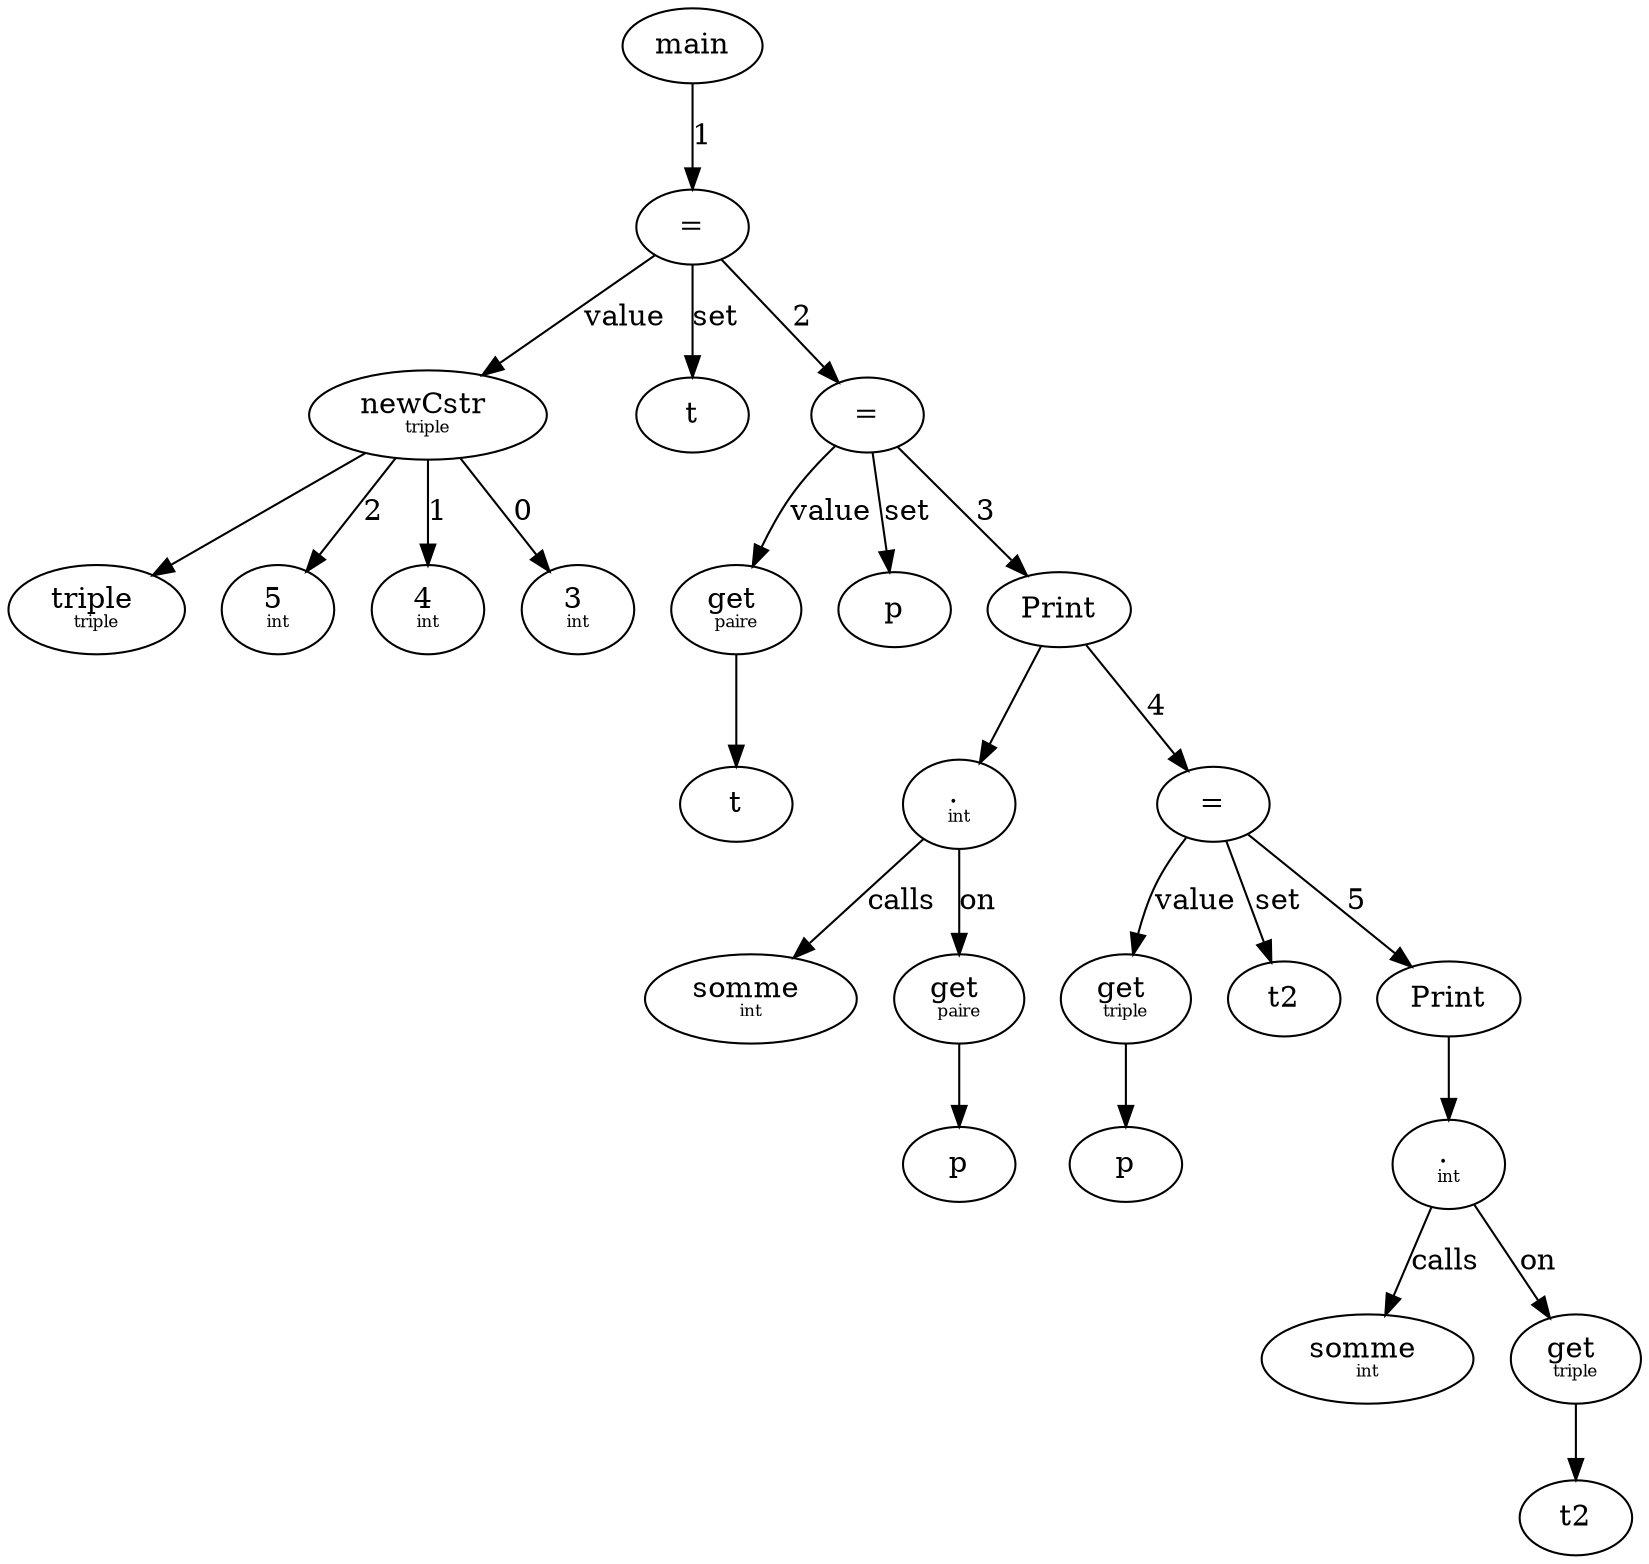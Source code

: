 digraph AST {
  node0 [label="main"];
  node1 [label="="];
  node2 [label=<newCstr <BR/><FONT POINT-SIZE="8.0">triple</FONT>>];
  node4 [label=<triple <BR/><FONT POINT-SIZE="8.0">triple</FONT>>];
  node7 [label=<5 <BR/><FONT POINT-SIZE="8.0">int</FONT>>];
  node6 [label=<4 <BR/><FONT POINT-SIZE="8.0">int</FONT>>];
  node5 [label=<3 <BR/><FONT POINT-SIZE="8.0">int</FONT>>];
  node3 [label="t"];
  node8 [label="="];
  node9 [label=<get <BR/><FONT POINT-SIZE="8.0">paire</FONT>>];
  node11 [label="t"];
  node10 [label="p"];
  node12 [label="Print"];
  node13 [label=<. <BR/><FONT POINT-SIZE="8.0">int</FONT>>];
  node14 [label=<somme <BR/><FONT POINT-SIZE="8.0">int</FONT>>];
  node15 [label=<get <BR/><FONT POINT-SIZE="8.0">paire</FONT>>];
  node16 [label="p"];
  node17 [label="="];
  node18 [label=<get <BR/><FONT POINT-SIZE="8.0">triple</FONT>>];
  node20 [label="p"];
  node19 [label="t2"];
  node21 [label="Print"];
  node22 [label=<. <BR/><FONT POINT-SIZE="8.0">int</FONT>>];
  node23 [label=<somme <BR/><FONT POINT-SIZE="8.0">int</FONT>>];
  node24 [label=<get <BR/><FONT POINT-SIZE="8.0">triple</FONT>>];
  node25 [label="t2"];
  node1 -> node2 [label="value"];
  node1 -> node3 [label="set"];
  node2 -> node4;
  node2 -> node5 [label="0"];
  node2 -> node6 [label="1"];
  node2 -> node7 [label="2"];
  node0 -> node1 [label="1"];
  node8 -> node9 [label="value"];
  node8 -> node10 [label="set"];
  node9 -> node11;
  node1 -> node8 [label="2"];
  node12 -> node13;
  node13 -> node14 [label="calls"];
  node13 -> node15 [label="on"];
  node15 -> node16;
  node8 -> node12 [label="3"];
  node17 -> node18 [label="value"];
  node17 -> node19 [label="set"];
  node18 -> node20;
  node12 -> node17 [label="4"];
  node21 -> node22;
  node22 -> node23 [label="calls"];
  node22 -> node24 [label="on"];
  node24 -> node25;
  node17 -> node21 [label="5"];
}